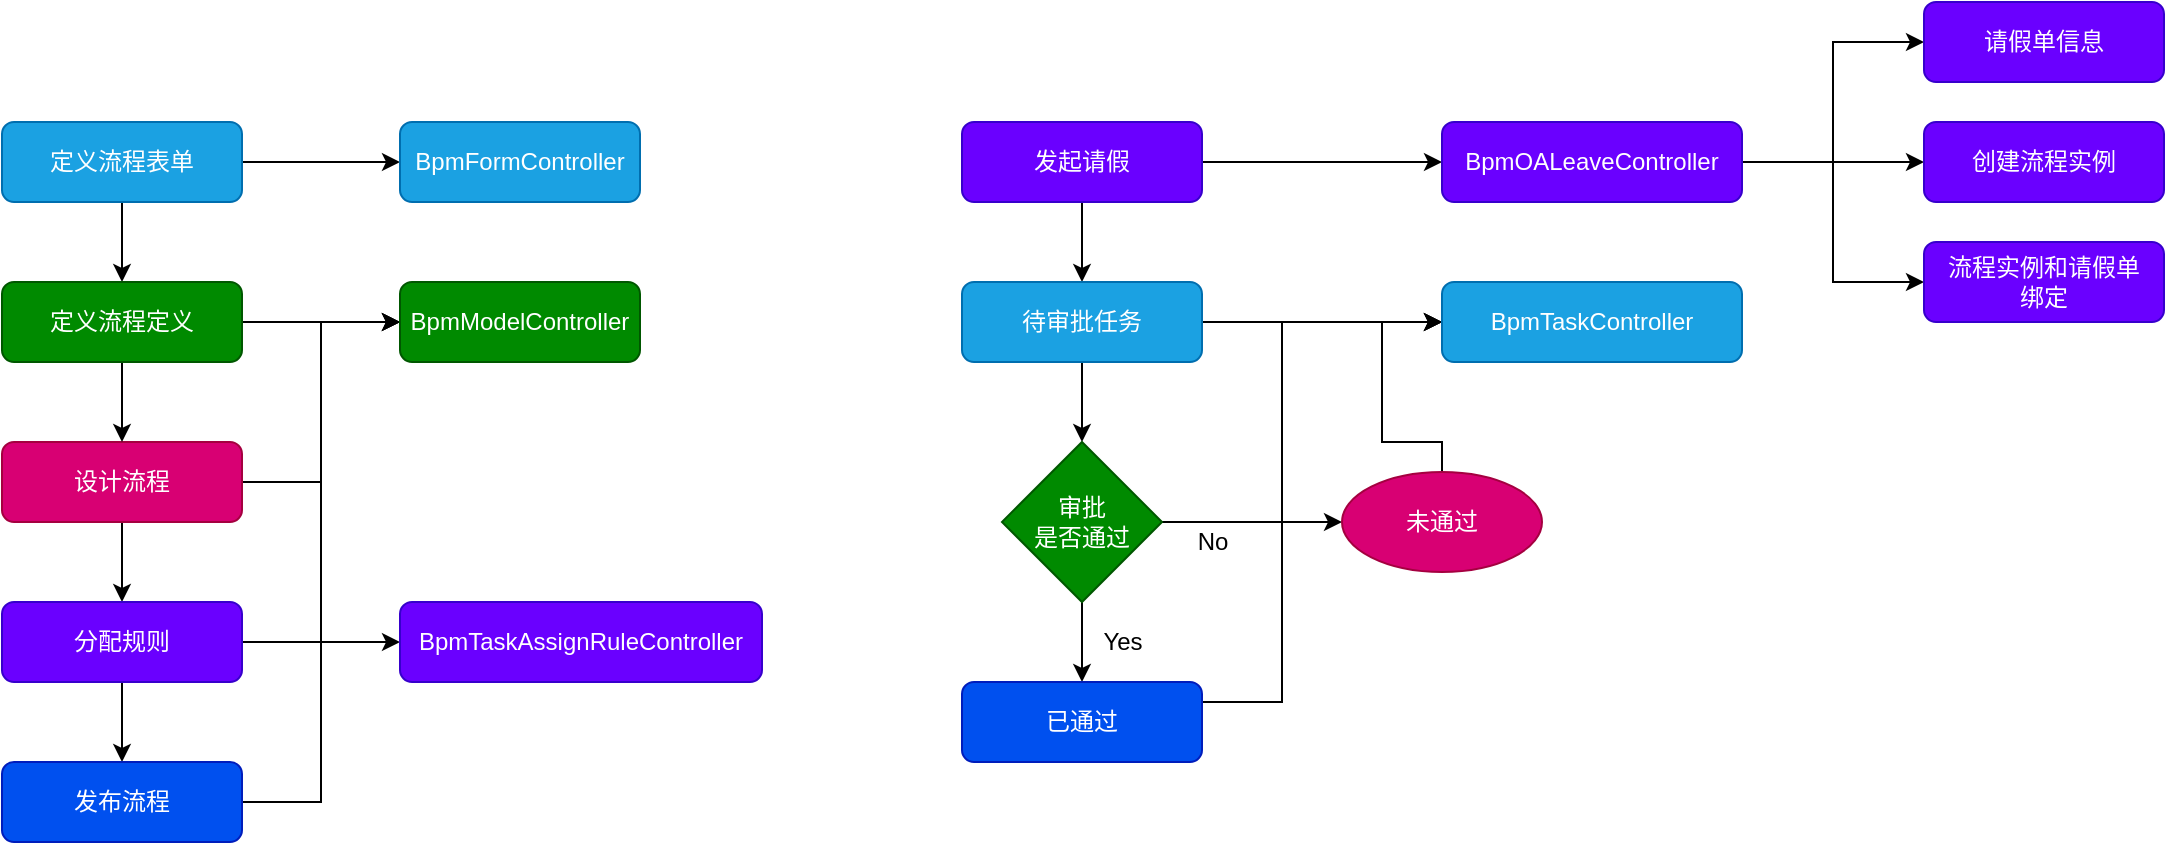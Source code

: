 <mxfile version="20.0.1" type="github">
  <diagram id="C5RBs43oDa-KdzZeNtuy" name="Page-1">
    <mxGraphModel dx="1422" dy="762" grid="1" gridSize="10" guides="1" tooltips="1" connect="1" arrows="1" fold="1" page="1" pageScale="1" pageWidth="827" pageHeight="1169" math="0" shadow="0">
      <root>
        <mxCell id="WIyWlLk6GJQsqaUBKTNV-0" />
        <mxCell id="WIyWlLk6GJQsqaUBKTNV-1" parent="WIyWlLk6GJQsqaUBKTNV-0" />
        <mxCell id="QKYt8Ws6Qa6i0QdsFvAu-5" style="edgeStyle=orthogonalEdgeStyle;rounded=0;orthogonalLoop=1;jettySize=auto;html=1;exitX=0.5;exitY=1;exitDx=0;exitDy=0;entryX=0.5;entryY=0;entryDx=0;entryDy=0;" edge="1" parent="WIyWlLk6GJQsqaUBKTNV-1" source="WIyWlLk6GJQsqaUBKTNV-3" target="QKYt8Ws6Qa6i0QdsFvAu-0">
          <mxGeometry relative="1" as="geometry" />
        </mxCell>
        <mxCell id="QKYt8Ws6Qa6i0QdsFvAu-28" value="" style="edgeStyle=orthogonalEdgeStyle;rounded=0;orthogonalLoop=1;jettySize=auto;html=1;" edge="1" parent="WIyWlLk6GJQsqaUBKTNV-1" source="WIyWlLk6GJQsqaUBKTNV-3" target="QKYt8Ws6Qa6i0QdsFvAu-27">
          <mxGeometry relative="1" as="geometry" />
        </mxCell>
        <mxCell id="WIyWlLk6GJQsqaUBKTNV-3" value="定义流程表单" style="rounded=1;whiteSpace=wrap;html=1;fontSize=12;glass=0;strokeWidth=1;shadow=0;fillColor=#1ba1e2;fontColor=#ffffff;strokeColor=#006EAF;" parent="WIyWlLk6GJQsqaUBKTNV-1" vertex="1">
          <mxGeometry x="160" y="80" width="120" height="40" as="geometry" />
        </mxCell>
        <mxCell id="QKYt8Ws6Qa6i0QdsFvAu-7" value="" style="edgeStyle=orthogonalEdgeStyle;rounded=0;orthogonalLoop=1;jettySize=auto;html=1;" edge="1" parent="WIyWlLk6GJQsqaUBKTNV-1" source="WIyWlLk6GJQsqaUBKTNV-11" target="QKYt8Ws6Qa6i0QdsFvAu-6">
          <mxGeometry relative="1" as="geometry" />
        </mxCell>
        <mxCell id="QKYt8Ws6Qa6i0QdsFvAu-31" style="edgeStyle=orthogonalEdgeStyle;rounded=0;orthogonalLoop=1;jettySize=auto;html=1;exitX=1;exitY=0.5;exitDx=0;exitDy=0;entryX=0;entryY=0.5;entryDx=0;entryDy=0;" edge="1" parent="WIyWlLk6GJQsqaUBKTNV-1" source="WIyWlLk6GJQsqaUBKTNV-11" target="QKYt8Ws6Qa6i0QdsFvAu-29">
          <mxGeometry relative="1" as="geometry" />
        </mxCell>
        <mxCell id="WIyWlLk6GJQsqaUBKTNV-11" value="设计流程" style="rounded=1;whiteSpace=wrap;html=1;fontSize=12;glass=0;strokeWidth=1;shadow=0;fillColor=#d80073;fontColor=#ffffff;strokeColor=#A50040;" parent="WIyWlLk6GJQsqaUBKTNV-1" vertex="1">
          <mxGeometry x="160" y="240" width="120" height="40" as="geometry" />
        </mxCell>
        <mxCell id="QKYt8Ws6Qa6i0QdsFvAu-4" style="edgeStyle=orthogonalEdgeStyle;rounded=0;orthogonalLoop=1;jettySize=auto;html=1;exitX=0.5;exitY=1;exitDx=0;exitDy=0;entryX=0.5;entryY=0;entryDx=0;entryDy=0;" edge="1" parent="WIyWlLk6GJQsqaUBKTNV-1" source="QKYt8Ws6Qa6i0QdsFvAu-0" target="WIyWlLk6GJQsqaUBKTNV-11">
          <mxGeometry relative="1" as="geometry" />
        </mxCell>
        <mxCell id="QKYt8Ws6Qa6i0QdsFvAu-30" value="" style="edgeStyle=orthogonalEdgeStyle;rounded=0;orthogonalLoop=1;jettySize=auto;html=1;" edge="1" parent="WIyWlLk6GJQsqaUBKTNV-1" source="QKYt8Ws6Qa6i0QdsFvAu-0" target="QKYt8Ws6Qa6i0QdsFvAu-29">
          <mxGeometry relative="1" as="geometry" />
        </mxCell>
        <mxCell id="QKYt8Ws6Qa6i0QdsFvAu-0" value="定义流程定义" style="rounded=1;whiteSpace=wrap;html=1;fontSize=12;glass=0;strokeWidth=1;shadow=0;fillColor=#008a00;fontColor=#ffffff;strokeColor=#005700;" vertex="1" parent="WIyWlLk6GJQsqaUBKTNV-1">
          <mxGeometry x="160" y="160" width="120" height="40" as="geometry" />
        </mxCell>
        <mxCell id="QKYt8Ws6Qa6i0QdsFvAu-9" value="" style="edgeStyle=orthogonalEdgeStyle;rounded=0;orthogonalLoop=1;jettySize=auto;html=1;" edge="1" parent="WIyWlLk6GJQsqaUBKTNV-1" source="QKYt8Ws6Qa6i0QdsFvAu-6" target="QKYt8Ws6Qa6i0QdsFvAu-8">
          <mxGeometry relative="1" as="geometry" />
        </mxCell>
        <mxCell id="QKYt8Ws6Qa6i0QdsFvAu-33" value="" style="edgeStyle=orthogonalEdgeStyle;rounded=0;orthogonalLoop=1;jettySize=auto;html=1;" edge="1" parent="WIyWlLk6GJQsqaUBKTNV-1" source="QKYt8Ws6Qa6i0QdsFvAu-6" target="QKYt8Ws6Qa6i0QdsFvAu-32">
          <mxGeometry relative="1" as="geometry" />
        </mxCell>
        <mxCell id="QKYt8Ws6Qa6i0QdsFvAu-6" value="分配规则" style="whiteSpace=wrap;html=1;rounded=1;glass=0;strokeWidth=1;shadow=0;fillColor=#6a00ff;fontColor=#ffffff;strokeColor=#3700CC;" vertex="1" parent="WIyWlLk6GJQsqaUBKTNV-1">
          <mxGeometry x="160" y="320" width="120" height="40" as="geometry" />
        </mxCell>
        <mxCell id="QKYt8Ws6Qa6i0QdsFvAu-34" style="edgeStyle=orthogonalEdgeStyle;rounded=0;orthogonalLoop=1;jettySize=auto;html=1;exitX=1;exitY=0.5;exitDx=0;exitDy=0;entryX=0;entryY=0.5;entryDx=0;entryDy=0;" edge="1" parent="WIyWlLk6GJQsqaUBKTNV-1" source="QKYt8Ws6Qa6i0QdsFvAu-8" target="QKYt8Ws6Qa6i0QdsFvAu-29">
          <mxGeometry relative="1" as="geometry" />
        </mxCell>
        <mxCell id="QKYt8Ws6Qa6i0QdsFvAu-8" value="发布流程" style="whiteSpace=wrap;html=1;rounded=1;glass=0;strokeWidth=1;shadow=0;fillColor=#0050ef;fontColor=#ffffff;strokeColor=#001DBC;" vertex="1" parent="WIyWlLk6GJQsqaUBKTNV-1">
          <mxGeometry x="160" y="400" width="120" height="40" as="geometry" />
        </mxCell>
        <mxCell id="QKYt8Ws6Qa6i0QdsFvAu-10" style="edgeStyle=orthogonalEdgeStyle;rounded=0;orthogonalLoop=1;jettySize=auto;html=1;exitX=0.5;exitY=1;exitDx=0;exitDy=0;entryX=0.5;entryY=0;entryDx=0;entryDy=0;" edge="1" source="QKYt8Ws6Qa6i0QdsFvAu-11" target="QKYt8Ws6Qa6i0QdsFvAu-15" parent="WIyWlLk6GJQsqaUBKTNV-1">
          <mxGeometry relative="1" as="geometry" />
        </mxCell>
        <mxCell id="QKYt8Ws6Qa6i0QdsFvAu-37" value="" style="edgeStyle=orthogonalEdgeStyle;rounded=0;orthogonalLoop=1;jettySize=auto;html=1;" edge="1" parent="WIyWlLk6GJQsqaUBKTNV-1" source="QKYt8Ws6Qa6i0QdsFvAu-11" target="QKYt8Ws6Qa6i0QdsFvAu-36">
          <mxGeometry relative="1" as="geometry" />
        </mxCell>
        <mxCell id="QKYt8Ws6Qa6i0QdsFvAu-11" value="发起请假" style="rounded=1;whiteSpace=wrap;html=1;fontSize=12;glass=0;strokeWidth=1;shadow=0;fillColor=#6a00ff;fontColor=#ffffff;strokeColor=#3700CC;" vertex="1" parent="WIyWlLk6GJQsqaUBKTNV-1">
          <mxGeometry x="640" y="80" width="120" height="40" as="geometry" />
        </mxCell>
        <mxCell id="QKYt8Ws6Qa6i0QdsFvAu-12" value="" style="edgeStyle=orthogonalEdgeStyle;rounded=0;orthogonalLoop=1;jettySize=auto;html=1;exitX=0.5;exitY=1;exitDx=0;exitDy=0;" edge="1" source="QKYt8Ws6Qa6i0QdsFvAu-19" target="QKYt8Ws6Qa6i0QdsFvAu-17" parent="WIyWlLk6GJQsqaUBKTNV-1">
          <mxGeometry relative="1" as="geometry">
            <mxPoint x="700" y="340" as="sourcePoint" />
          </mxGeometry>
        </mxCell>
        <mxCell id="QKYt8Ws6Qa6i0QdsFvAu-14" style="edgeStyle=orthogonalEdgeStyle;rounded=0;orthogonalLoop=1;jettySize=auto;html=1;exitX=0.5;exitY=1;exitDx=0;exitDy=0;entryX=0.5;entryY=0;entryDx=0;entryDy=0;" edge="1" source="QKYt8Ws6Qa6i0QdsFvAu-15" target="QKYt8Ws6Qa6i0QdsFvAu-19" parent="WIyWlLk6GJQsqaUBKTNV-1">
          <mxGeometry relative="1" as="geometry">
            <mxPoint x="700" y="240" as="targetPoint" />
          </mxGeometry>
        </mxCell>
        <mxCell id="QKYt8Ws6Qa6i0QdsFvAu-39" value="" style="edgeStyle=orthogonalEdgeStyle;rounded=0;orthogonalLoop=1;jettySize=auto;html=1;" edge="1" parent="WIyWlLk6GJQsqaUBKTNV-1" source="QKYt8Ws6Qa6i0QdsFvAu-15" target="QKYt8Ws6Qa6i0QdsFvAu-38">
          <mxGeometry relative="1" as="geometry" />
        </mxCell>
        <mxCell id="QKYt8Ws6Qa6i0QdsFvAu-15" value="待审批任务" style="rounded=1;whiteSpace=wrap;html=1;fontSize=12;glass=0;strokeWidth=1;shadow=0;fillColor=#1ba1e2;fontColor=#ffffff;strokeColor=#006EAF;" vertex="1" parent="WIyWlLk6GJQsqaUBKTNV-1">
          <mxGeometry x="640" y="160" width="120" height="40" as="geometry" />
        </mxCell>
        <mxCell id="QKYt8Ws6Qa6i0QdsFvAu-41" style="edgeStyle=orthogonalEdgeStyle;rounded=0;orthogonalLoop=1;jettySize=auto;html=1;exitX=1;exitY=0.25;exitDx=0;exitDy=0;entryX=0;entryY=0.5;entryDx=0;entryDy=0;" edge="1" parent="WIyWlLk6GJQsqaUBKTNV-1" source="QKYt8Ws6Qa6i0QdsFvAu-17" target="QKYt8Ws6Qa6i0QdsFvAu-38">
          <mxGeometry relative="1" as="geometry">
            <Array as="points">
              <mxPoint x="800" y="370" />
              <mxPoint x="800" y="180" />
            </Array>
          </mxGeometry>
        </mxCell>
        <mxCell id="QKYt8Ws6Qa6i0QdsFvAu-17" value="已通过" style="whiteSpace=wrap;html=1;rounded=1;glass=0;strokeWidth=1;shadow=0;fillColor=#0050ef;fontColor=#ffffff;strokeColor=#001DBC;" vertex="1" parent="WIyWlLk6GJQsqaUBKTNV-1">
          <mxGeometry x="640" y="360" width="120" height="40" as="geometry" />
        </mxCell>
        <mxCell id="QKYt8Ws6Qa6i0QdsFvAu-21" value="" style="edgeStyle=orthogonalEdgeStyle;rounded=0;orthogonalLoop=1;jettySize=auto;html=1;" edge="1" parent="WIyWlLk6GJQsqaUBKTNV-1" source="QKYt8Ws6Qa6i0QdsFvAu-19" target="QKYt8Ws6Qa6i0QdsFvAu-20">
          <mxGeometry relative="1" as="geometry" />
        </mxCell>
        <mxCell id="QKYt8Ws6Qa6i0QdsFvAu-19" value="审批&lt;br&gt;是否通过" style="rhombus;whiteSpace=wrap;html=1;fillColor=#008a00;fontColor=#ffffff;strokeColor=#005700;" vertex="1" parent="WIyWlLk6GJQsqaUBKTNV-1">
          <mxGeometry x="660" y="240" width="80" height="80" as="geometry" />
        </mxCell>
        <mxCell id="QKYt8Ws6Qa6i0QdsFvAu-40" style="edgeStyle=orthogonalEdgeStyle;rounded=0;orthogonalLoop=1;jettySize=auto;html=1;exitX=0.5;exitY=0;exitDx=0;exitDy=0;entryX=0;entryY=0.5;entryDx=0;entryDy=0;" edge="1" parent="WIyWlLk6GJQsqaUBKTNV-1" source="QKYt8Ws6Qa6i0QdsFvAu-20" target="QKYt8Ws6Qa6i0QdsFvAu-38">
          <mxGeometry relative="1" as="geometry">
            <Array as="points">
              <mxPoint x="880" y="240" />
              <mxPoint x="850" y="240" />
              <mxPoint x="850" y="180" />
            </Array>
          </mxGeometry>
        </mxCell>
        <mxCell id="QKYt8Ws6Qa6i0QdsFvAu-20" value="未通过" style="ellipse;whiteSpace=wrap;html=1;fillColor=#d80073;fontColor=#ffffff;strokeColor=#A50040;" vertex="1" parent="WIyWlLk6GJQsqaUBKTNV-1">
          <mxGeometry x="830" y="255" width="100" height="50" as="geometry" />
        </mxCell>
        <mxCell id="QKYt8Ws6Qa6i0QdsFvAu-22" value="No" style="text;html=1;align=center;verticalAlign=middle;resizable=0;points=[];autosize=1;strokeColor=none;fillColor=none;" vertex="1" parent="WIyWlLk6GJQsqaUBKTNV-1">
          <mxGeometry x="750" y="280" width="30" height="20" as="geometry" />
        </mxCell>
        <mxCell id="QKYt8Ws6Qa6i0QdsFvAu-26" value="Yes" style="text;html=1;align=center;verticalAlign=middle;resizable=0;points=[];autosize=1;strokeColor=none;fillColor=none;" vertex="1" parent="WIyWlLk6GJQsqaUBKTNV-1">
          <mxGeometry x="700" y="330" width="40" height="20" as="geometry" />
        </mxCell>
        <mxCell id="QKYt8Ws6Qa6i0QdsFvAu-27" value="BpmFormController" style="whiteSpace=wrap;html=1;fillColor=#1ba1e2;strokeColor=#006EAF;fontColor=#ffffff;rounded=1;glass=0;strokeWidth=1;shadow=0;" vertex="1" parent="WIyWlLk6GJQsqaUBKTNV-1">
          <mxGeometry x="359" y="80" width="120" height="40" as="geometry" />
        </mxCell>
        <mxCell id="QKYt8Ws6Qa6i0QdsFvAu-29" value="BpmModelController" style="whiteSpace=wrap;html=1;fillColor=#008a00;strokeColor=#005700;fontColor=#ffffff;rounded=1;glass=0;strokeWidth=1;shadow=0;" vertex="1" parent="WIyWlLk6GJQsqaUBKTNV-1">
          <mxGeometry x="359" y="160" width="120" height="40" as="geometry" />
        </mxCell>
        <mxCell id="QKYt8Ws6Qa6i0QdsFvAu-32" value="BpmTaskAssignRuleController" style="whiteSpace=wrap;html=1;fillColor=#6a00ff;strokeColor=#3700CC;fontColor=#ffffff;rounded=1;glass=0;strokeWidth=1;shadow=0;" vertex="1" parent="WIyWlLk6GJQsqaUBKTNV-1">
          <mxGeometry x="359" y="320" width="181" height="40" as="geometry" />
        </mxCell>
        <mxCell id="QKYt8Ws6Qa6i0QdsFvAu-43" value="" style="edgeStyle=orthogonalEdgeStyle;rounded=0;orthogonalLoop=1;jettySize=auto;html=1;" edge="1" parent="WIyWlLk6GJQsqaUBKTNV-1" source="QKYt8Ws6Qa6i0QdsFvAu-36" target="QKYt8Ws6Qa6i0QdsFvAu-42">
          <mxGeometry relative="1" as="geometry" />
        </mxCell>
        <mxCell id="QKYt8Ws6Qa6i0QdsFvAu-45" style="edgeStyle=orthogonalEdgeStyle;rounded=0;orthogonalLoop=1;jettySize=auto;html=1;exitX=1;exitY=0.5;exitDx=0;exitDy=0;entryX=0;entryY=0.5;entryDx=0;entryDy=0;" edge="1" parent="WIyWlLk6GJQsqaUBKTNV-1" source="QKYt8Ws6Qa6i0QdsFvAu-36" target="QKYt8Ws6Qa6i0QdsFvAu-44">
          <mxGeometry relative="1" as="geometry" />
        </mxCell>
        <mxCell id="QKYt8Ws6Qa6i0QdsFvAu-49" style="edgeStyle=orthogonalEdgeStyle;rounded=0;orthogonalLoop=1;jettySize=auto;html=1;exitX=1;exitY=0.5;exitDx=0;exitDy=0;entryX=0;entryY=0.5;entryDx=0;entryDy=0;" edge="1" parent="WIyWlLk6GJQsqaUBKTNV-1" source="QKYt8Ws6Qa6i0QdsFvAu-36" target="QKYt8Ws6Qa6i0QdsFvAu-46">
          <mxGeometry relative="1" as="geometry" />
        </mxCell>
        <mxCell id="QKYt8Ws6Qa6i0QdsFvAu-36" value="BpmOALeaveController" style="whiteSpace=wrap;html=1;fillColor=#6a00ff;strokeColor=#3700CC;fontColor=#ffffff;rounded=1;glass=0;strokeWidth=1;shadow=0;" vertex="1" parent="WIyWlLk6GJQsqaUBKTNV-1">
          <mxGeometry x="880" y="80" width="150" height="40" as="geometry" />
        </mxCell>
        <mxCell id="QKYt8Ws6Qa6i0QdsFvAu-38" value="BpmTaskController" style="whiteSpace=wrap;html=1;fillColor=#1ba1e2;strokeColor=#006EAF;fontColor=#ffffff;rounded=1;glass=0;strokeWidth=1;shadow=0;" vertex="1" parent="WIyWlLk6GJQsqaUBKTNV-1">
          <mxGeometry x="880" y="160" width="150" height="40" as="geometry" />
        </mxCell>
        <mxCell id="QKYt8Ws6Qa6i0QdsFvAu-42" value="创建流程实例" style="whiteSpace=wrap;html=1;fillColor=#6a00ff;strokeColor=#3700CC;fontColor=#ffffff;rounded=1;glass=0;strokeWidth=1;shadow=0;" vertex="1" parent="WIyWlLk6GJQsqaUBKTNV-1">
          <mxGeometry x="1121" y="80" width="120" height="40" as="geometry" />
        </mxCell>
        <mxCell id="QKYt8Ws6Qa6i0QdsFvAu-44" value="请假单信息" style="whiteSpace=wrap;html=1;fillColor=#6a00ff;strokeColor=#3700CC;fontColor=#ffffff;rounded=1;glass=0;strokeWidth=1;shadow=0;" vertex="1" parent="WIyWlLk6GJQsqaUBKTNV-1">
          <mxGeometry x="1121" y="20" width="120" height="40" as="geometry" />
        </mxCell>
        <mxCell id="QKYt8Ws6Qa6i0QdsFvAu-46" value="流程实例和请假单&lt;br&gt;绑定" style="whiteSpace=wrap;html=1;fillColor=#6a00ff;strokeColor=#3700CC;fontColor=#ffffff;rounded=1;glass=0;strokeWidth=1;shadow=0;" vertex="1" parent="WIyWlLk6GJQsqaUBKTNV-1">
          <mxGeometry x="1121" y="140" width="120" height="40" as="geometry" />
        </mxCell>
      </root>
    </mxGraphModel>
  </diagram>
</mxfile>
